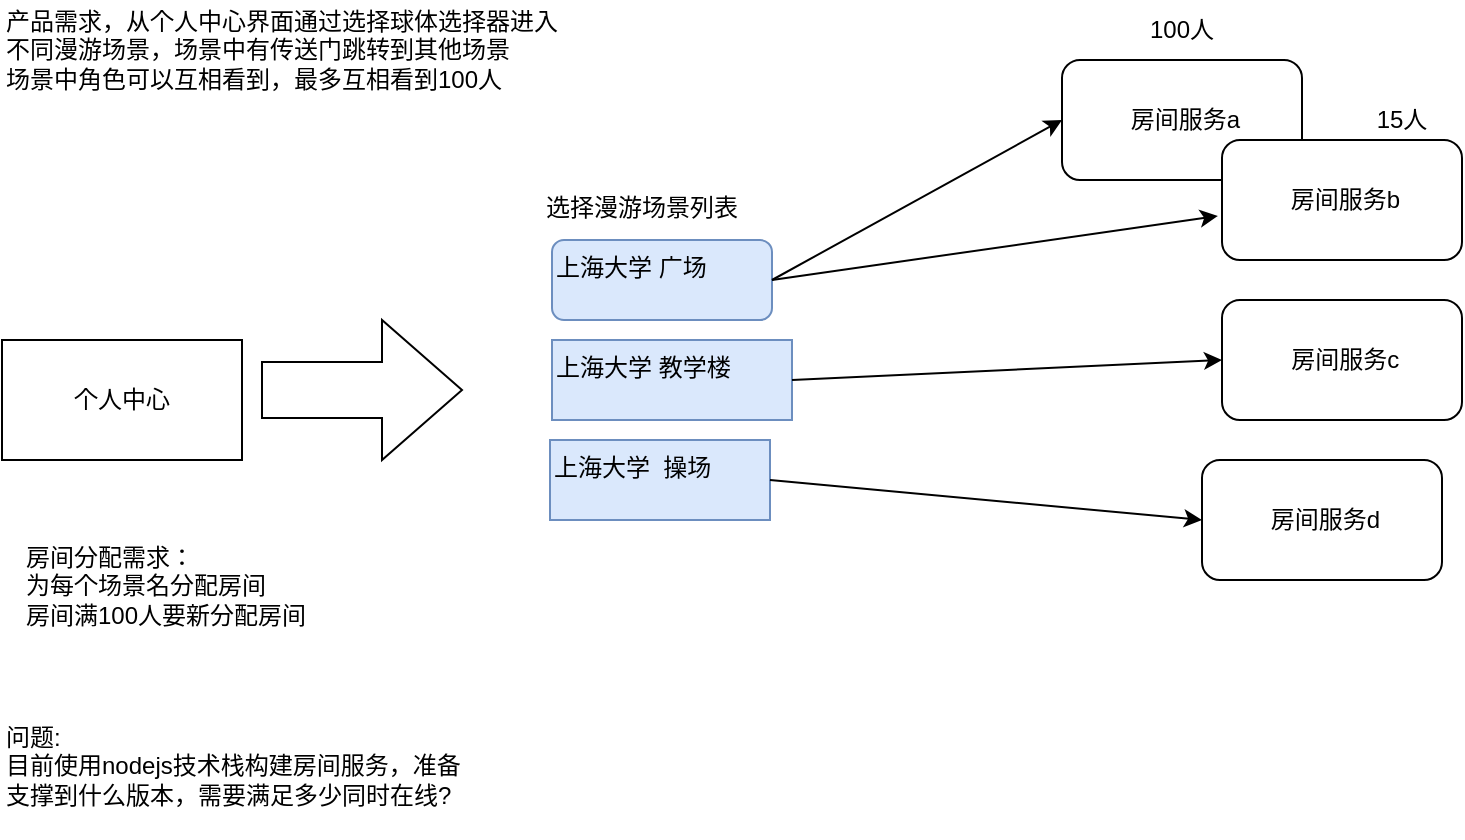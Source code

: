 <mxfile version="24.4.9" type="github">
  <diagram name="第 1 页" id="TstLex5_BNDvn4z_0ZPU">
    <mxGraphModel dx="1434" dy="780" grid="1" gridSize="10" guides="1" tooltips="1" connect="1" arrows="1" fold="1" page="1" pageScale="1" pageWidth="827" pageHeight="1169" math="0" shadow="0">
      <root>
        <mxCell id="0" />
        <mxCell id="1" parent="0" />
        <mxCell id="PFm-jJKADHVvYn167UJx-1" value="个人中心" style="rounded=0;whiteSpace=wrap;html=1;" vertex="1" parent="1">
          <mxGeometry x="30" y="210" width="120" height="60" as="geometry" />
        </mxCell>
        <mxCell id="PFm-jJKADHVvYn167UJx-4" value="" style="html=1;shadow=0;dashed=0;align=center;verticalAlign=middle;shape=mxgraph.arrows2.arrow;dy=0.6;dx=40;notch=0;" vertex="1" parent="1">
          <mxGeometry x="160" y="200" width="100" height="70" as="geometry" />
        </mxCell>
        <mxCell id="PFm-jJKADHVvYn167UJx-5" value="&amp;nbsp;房间服务a" style="rounded=1;whiteSpace=wrap;html=1;" vertex="1" parent="1">
          <mxGeometry x="560" y="70" width="120" height="60" as="geometry" />
        </mxCell>
        <mxCell id="PFm-jJKADHVvYn167UJx-6" value="&amp;nbsp;房间服务b" style="rounded=1;whiteSpace=wrap;html=1;" vertex="1" parent="1">
          <mxGeometry x="640" y="110" width="120" height="60" as="geometry" />
        </mxCell>
        <mxCell id="PFm-jJKADHVvYn167UJx-7" value="&amp;nbsp;房间服务c" style="rounded=1;whiteSpace=wrap;html=1;" vertex="1" parent="1">
          <mxGeometry x="640" y="190" width="120" height="60" as="geometry" />
        </mxCell>
        <mxCell id="PFm-jJKADHVvYn167UJx-8" value="&amp;nbsp;房间服务d" style="rounded=1;whiteSpace=wrap;html=1;" vertex="1" parent="1">
          <mxGeometry x="630" y="270" width="120" height="60" as="geometry" />
        </mxCell>
        <mxCell id="PFm-jJKADHVvYn167UJx-10" value="房间分配需求：&lt;div&gt;为每个场景名分配房间&lt;/div&gt;&lt;div&gt;房间满100人要新分配房间&lt;br&gt;&lt;div&gt;&lt;br&gt;&lt;/div&gt;&lt;/div&gt;" style="text;html=1;align=left;verticalAlign=middle;whiteSpace=wrap;rounded=0;" vertex="1" parent="1">
          <mxGeometry x="40" y="310" width="340" height="60" as="geometry" />
        </mxCell>
        <mxCell id="PFm-jJKADHVvYn167UJx-13" value="100人" style="text;html=1;align=center;verticalAlign=middle;whiteSpace=wrap;rounded=0;" vertex="1" parent="1">
          <mxGeometry x="590" y="40" width="60" height="30" as="geometry" />
        </mxCell>
        <mxCell id="PFm-jJKADHVvYn167UJx-14" value="15人" style="text;html=1;align=center;verticalAlign=middle;whiteSpace=wrap;rounded=0;" vertex="1" parent="1">
          <mxGeometry x="700" y="85" width="60" height="30" as="geometry" />
        </mxCell>
        <mxCell id="PFm-jJKADHVvYn167UJx-23" value="选择漫游场景列表" style="text;whiteSpace=wrap;" vertex="1" parent="1">
          <mxGeometry x="300" y="130" width="130" height="40" as="geometry" />
        </mxCell>
        <mxCell id="PFm-jJKADHVvYn167UJx-26" value="上海大学 广场" style="text;whiteSpace=wrap;rounded=1;fillColor=#dae8fc;strokeColor=#6c8ebf;" vertex="1" parent="1">
          <mxGeometry x="305" y="160" width="110" height="40" as="geometry" />
        </mxCell>
        <mxCell id="PFm-jJKADHVvYn167UJx-27" value="上海大学 教学楼" style="text;whiteSpace=wrap;fillColor=#dae8fc;strokeColor=#6c8ebf;" vertex="1" parent="1">
          <mxGeometry x="305" y="210" width="120" height="40" as="geometry" />
        </mxCell>
        <mxCell id="PFm-jJKADHVvYn167UJx-28" value="上海大学  操场" style="text;whiteSpace=wrap;fillColor=#dae8fc;strokeColor=#6c8ebf;" vertex="1" parent="1">
          <mxGeometry x="304" y="260" width="110" height="40" as="geometry" />
        </mxCell>
        <mxCell id="PFm-jJKADHVvYn167UJx-30" value="" style="endArrow=classic;html=1;rounded=0;entryX=0;entryY=0.5;entryDx=0;entryDy=0;exitX=1;exitY=0.5;exitDx=0;exitDy=0;" edge="1" parent="1" source="PFm-jJKADHVvYn167UJx-26" target="PFm-jJKADHVvYn167UJx-5">
          <mxGeometry width="50" height="50" relative="1" as="geometry">
            <mxPoint x="440" y="165" as="sourcePoint" />
            <mxPoint x="490" y="115" as="targetPoint" />
          </mxGeometry>
        </mxCell>
        <mxCell id="PFm-jJKADHVvYn167UJx-31" value="" style="endArrow=classic;html=1;rounded=0;exitX=1;exitY=0.5;exitDx=0;exitDy=0;entryX=-0.017;entryY=0.633;entryDx=0;entryDy=0;entryPerimeter=0;" edge="1" parent="1" source="PFm-jJKADHVvYn167UJx-26" target="PFm-jJKADHVvYn167UJx-6">
          <mxGeometry width="50" height="50" relative="1" as="geometry">
            <mxPoint x="490" y="205" as="sourcePoint" />
            <mxPoint x="540" y="155" as="targetPoint" />
          </mxGeometry>
        </mxCell>
        <mxCell id="PFm-jJKADHVvYn167UJx-32" value="" style="endArrow=classic;html=1;rounded=0;entryX=0;entryY=0.5;entryDx=0;entryDy=0;exitX=1;exitY=0.5;exitDx=0;exitDy=0;" edge="1" parent="1" source="PFm-jJKADHVvYn167UJx-27" target="PFm-jJKADHVvYn167UJx-7">
          <mxGeometry width="50" height="50" relative="1" as="geometry">
            <mxPoint x="390" y="430" as="sourcePoint" />
            <mxPoint x="440" y="380" as="targetPoint" />
          </mxGeometry>
        </mxCell>
        <mxCell id="PFm-jJKADHVvYn167UJx-33" value="" style="endArrow=classic;html=1;rounded=0;entryX=0;entryY=0.5;entryDx=0;entryDy=0;exitX=1;exitY=0.5;exitDx=0;exitDy=0;" edge="1" parent="1" source="PFm-jJKADHVvYn167UJx-28" target="PFm-jJKADHVvYn167UJx-8">
          <mxGeometry width="50" height="50" relative="1" as="geometry">
            <mxPoint x="390" y="430" as="sourcePoint" />
            <mxPoint x="440" y="380" as="targetPoint" />
          </mxGeometry>
        </mxCell>
        <mxCell id="PFm-jJKADHVvYn167UJx-37" value="产品需求，从个人中心界面通过选择球体选择器进入不同漫游场景，场景中有传送门跳转到其他场景&lt;div&gt;场景中角色可以互相看到，最多互相看到100人&lt;/div&gt;" style="text;html=1;align=left;verticalAlign=middle;whiteSpace=wrap;rounded=0;" vertex="1" parent="1">
          <mxGeometry x="30" y="50" width="280" height="30" as="geometry" />
        </mxCell>
        <mxCell id="PFm-jJKADHVvYn167UJx-41" value="问题:&amp;nbsp;&lt;div&gt;目前使用nodejs技术栈构建房间服务，准备支撑到什么版本，需要满足多少同时在线?&lt;/div&gt;&lt;div&gt;&lt;br&gt;&lt;/div&gt;" style="text;html=1;align=left;verticalAlign=middle;whiteSpace=wrap;rounded=0;" vertex="1" parent="1">
          <mxGeometry x="30" y="420" width="230" height="20" as="geometry" />
        </mxCell>
      </root>
    </mxGraphModel>
  </diagram>
</mxfile>
